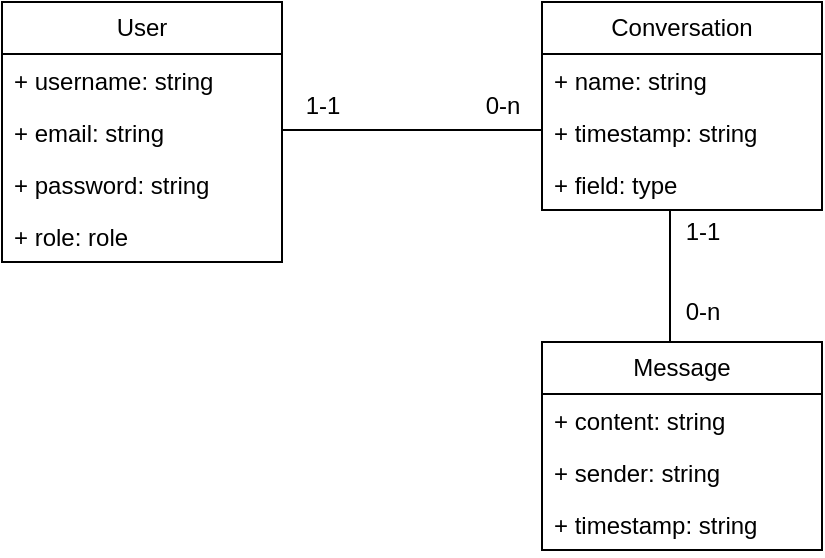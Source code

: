 <mxfile version="23.0.1" type="device">
  <diagram name="Page-1" id="GfaVCQGs9kmop2tUVl7t">
    <mxGraphModel dx="1050" dy="569" grid="1" gridSize="10" guides="1" tooltips="1" connect="1" arrows="1" fold="1" page="1" pageScale="1" pageWidth="850" pageHeight="1100" math="0" shadow="0">
      <root>
        <mxCell id="0" />
        <mxCell id="1" parent="0" />
        <mxCell id="W292zr9B-JyX466PPDKo-1" value="User" style="swimlane;fontStyle=0;childLayout=stackLayout;horizontal=1;startSize=26;fillColor=none;horizontalStack=0;resizeParent=1;resizeParentMax=0;resizeLast=0;collapsible=1;marginBottom=0;whiteSpace=wrap;html=1;" vertex="1" parent="1">
          <mxGeometry x="120" y="120" width="140" height="130" as="geometry" />
        </mxCell>
        <mxCell id="W292zr9B-JyX466PPDKo-2" value="+ username: string" style="text;strokeColor=none;fillColor=none;align=left;verticalAlign=top;spacingLeft=4;spacingRight=4;overflow=hidden;rotatable=0;points=[[0,0.5],[1,0.5]];portConstraint=eastwest;whiteSpace=wrap;html=1;" vertex="1" parent="W292zr9B-JyX466PPDKo-1">
          <mxGeometry y="26" width="140" height="26" as="geometry" />
        </mxCell>
        <mxCell id="W292zr9B-JyX466PPDKo-3" value="+ email: string" style="text;strokeColor=none;fillColor=none;align=left;verticalAlign=top;spacingLeft=4;spacingRight=4;overflow=hidden;rotatable=0;points=[[0,0.5],[1,0.5]];portConstraint=eastwest;whiteSpace=wrap;html=1;" vertex="1" parent="W292zr9B-JyX466PPDKo-1">
          <mxGeometry y="52" width="140" height="26" as="geometry" />
        </mxCell>
        <mxCell id="W292zr9B-JyX466PPDKo-4" value="+ password: string" style="text;strokeColor=none;fillColor=none;align=left;verticalAlign=top;spacingLeft=4;spacingRight=4;overflow=hidden;rotatable=0;points=[[0,0.5],[1,0.5]];portConstraint=eastwest;whiteSpace=wrap;html=1;" vertex="1" parent="W292zr9B-JyX466PPDKo-1">
          <mxGeometry y="78" width="140" height="26" as="geometry" />
        </mxCell>
        <mxCell id="W292zr9B-JyX466PPDKo-21" value="+ role: role" style="text;strokeColor=none;fillColor=none;align=left;verticalAlign=top;spacingLeft=4;spacingRight=4;overflow=hidden;rotatable=0;points=[[0,0.5],[1,0.5]];portConstraint=eastwest;whiteSpace=wrap;html=1;" vertex="1" parent="W292zr9B-JyX466PPDKo-1">
          <mxGeometry y="104" width="140" height="26" as="geometry" />
        </mxCell>
        <mxCell id="W292zr9B-JyX466PPDKo-5" value="Conversation" style="swimlane;fontStyle=0;childLayout=stackLayout;horizontal=1;startSize=26;fillColor=none;horizontalStack=0;resizeParent=1;resizeParentMax=0;resizeLast=0;collapsible=1;marginBottom=0;whiteSpace=wrap;html=1;" vertex="1" parent="1">
          <mxGeometry x="390" y="120" width="140" height="104" as="geometry" />
        </mxCell>
        <mxCell id="W292zr9B-JyX466PPDKo-6" value="+ name: string" style="text;strokeColor=none;fillColor=none;align=left;verticalAlign=top;spacingLeft=4;spacingRight=4;overflow=hidden;rotatable=0;points=[[0,0.5],[1,0.5]];portConstraint=eastwest;whiteSpace=wrap;html=1;" vertex="1" parent="W292zr9B-JyX466PPDKo-5">
          <mxGeometry y="26" width="140" height="26" as="geometry" />
        </mxCell>
        <mxCell id="W292zr9B-JyX466PPDKo-7" value="+&amp;nbsp;timestamp: string" style="text;strokeColor=none;fillColor=none;align=left;verticalAlign=top;spacingLeft=4;spacingRight=4;overflow=hidden;rotatable=0;points=[[0,0.5],[1,0.5]];portConstraint=eastwest;whiteSpace=wrap;html=1;" vertex="1" parent="W292zr9B-JyX466PPDKo-5">
          <mxGeometry y="52" width="140" height="26" as="geometry" />
        </mxCell>
        <mxCell id="W292zr9B-JyX466PPDKo-8" value="+ field: type" style="text;strokeColor=none;fillColor=none;align=left;verticalAlign=top;spacingLeft=4;spacingRight=4;overflow=hidden;rotatable=0;points=[[0,0.5],[1,0.5]];portConstraint=eastwest;whiteSpace=wrap;html=1;" vertex="1" parent="W292zr9B-JyX466PPDKo-5">
          <mxGeometry y="78" width="140" height="26" as="geometry" />
        </mxCell>
        <mxCell id="W292zr9B-JyX466PPDKo-9" value="" style="line;strokeWidth=1;fillColor=none;align=left;verticalAlign=middle;spacingTop=-1;spacingLeft=3;spacingRight=3;rotatable=0;labelPosition=right;points=[];portConstraint=eastwest;strokeColor=inherit;" vertex="1" parent="1">
          <mxGeometry x="260" y="180" width="130" height="8" as="geometry" />
        </mxCell>
        <mxCell id="W292zr9B-JyX466PPDKo-10" value="1-1" style="text;html=1;align=center;verticalAlign=middle;resizable=0;points=[];autosize=1;strokeColor=none;fillColor=none;" vertex="1" parent="1">
          <mxGeometry x="260" y="157" width="40" height="30" as="geometry" />
        </mxCell>
        <mxCell id="W292zr9B-JyX466PPDKo-11" value="0-n" style="text;html=1;align=center;verticalAlign=middle;resizable=0;points=[];autosize=1;strokeColor=none;fillColor=none;" vertex="1" parent="1">
          <mxGeometry x="350" y="157" width="40" height="30" as="geometry" />
        </mxCell>
        <mxCell id="W292zr9B-JyX466PPDKo-12" value="Message" style="swimlane;fontStyle=0;childLayout=stackLayout;horizontal=1;startSize=26;fillColor=none;horizontalStack=0;resizeParent=1;resizeParentMax=0;resizeLast=0;collapsible=1;marginBottom=0;whiteSpace=wrap;html=1;" vertex="1" parent="1">
          <mxGeometry x="390" y="290" width="140" height="104" as="geometry" />
        </mxCell>
        <mxCell id="W292zr9B-JyX466PPDKo-13" value="+ content: string" style="text;strokeColor=none;fillColor=none;align=left;verticalAlign=top;spacingLeft=4;spacingRight=4;overflow=hidden;rotatable=0;points=[[0,0.5],[1,0.5]];portConstraint=eastwest;whiteSpace=wrap;html=1;" vertex="1" parent="W292zr9B-JyX466PPDKo-12">
          <mxGeometry y="26" width="140" height="26" as="geometry" />
        </mxCell>
        <mxCell id="W292zr9B-JyX466PPDKo-14" value="+ sender: string" style="text;strokeColor=none;fillColor=none;align=left;verticalAlign=top;spacingLeft=4;spacingRight=4;overflow=hidden;rotatable=0;points=[[0,0.5],[1,0.5]];portConstraint=eastwest;whiteSpace=wrap;html=1;" vertex="1" parent="W292zr9B-JyX466PPDKo-12">
          <mxGeometry y="52" width="140" height="26" as="geometry" />
        </mxCell>
        <mxCell id="W292zr9B-JyX466PPDKo-15" value="+ timestamp: string" style="text;strokeColor=none;fillColor=none;align=left;verticalAlign=top;spacingLeft=4;spacingRight=4;overflow=hidden;rotatable=0;points=[[0,0.5],[1,0.5]];portConstraint=eastwest;whiteSpace=wrap;html=1;" vertex="1" parent="W292zr9B-JyX466PPDKo-12">
          <mxGeometry y="78" width="140" height="26" as="geometry" />
        </mxCell>
        <mxCell id="W292zr9B-JyX466PPDKo-18" value="" style="line;strokeWidth=1;fillColor=none;align=left;verticalAlign=middle;spacingTop=-1;spacingLeft=3;spacingRight=3;rotatable=0;labelPosition=right;points=[];portConstraint=eastwest;strokeColor=inherit;direction=south;" vertex="1" parent="1">
          <mxGeometry x="450" y="224" width="8" height="66" as="geometry" />
        </mxCell>
        <mxCell id="W292zr9B-JyX466PPDKo-19" value="1-1" style="text;html=1;align=center;verticalAlign=middle;resizable=0;points=[];autosize=1;strokeColor=none;fillColor=none;" vertex="1" parent="1">
          <mxGeometry x="450" y="220" width="40" height="30" as="geometry" />
        </mxCell>
        <mxCell id="W292zr9B-JyX466PPDKo-20" value="0-n" style="text;html=1;align=center;verticalAlign=middle;resizable=0;points=[];autosize=1;strokeColor=none;fillColor=none;" vertex="1" parent="1">
          <mxGeometry x="450" y="260" width="40" height="30" as="geometry" />
        </mxCell>
      </root>
    </mxGraphModel>
  </diagram>
</mxfile>
